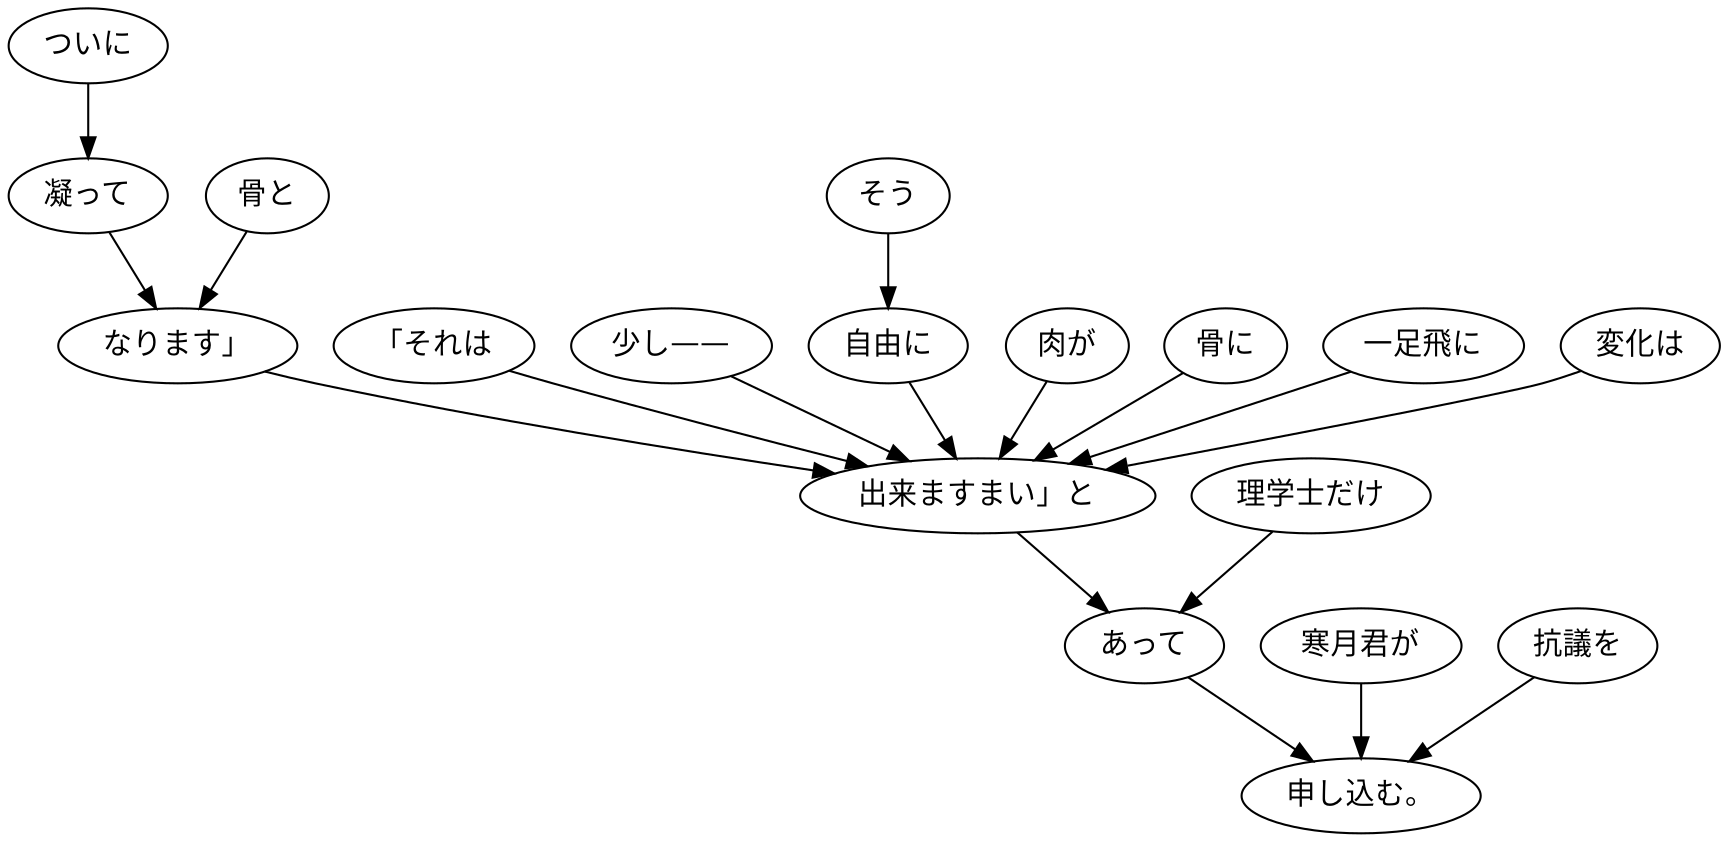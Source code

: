 digraph graph1976 {
	node0 [label="ついに"];
	node1 [label="凝って"];
	node2 [label="骨と"];
	node3 [label="なります」"];
	node4 [label="「それは"];
	node5 [label="少し——"];
	node6 [label="そう"];
	node7 [label="自由に"];
	node8 [label="肉が"];
	node9 [label="骨に"];
	node10 [label="一足飛に"];
	node11 [label="変化は"];
	node12 [label="出来ますまい」と"];
	node13 [label="理学士だけ"];
	node14 [label="あって"];
	node15 [label="寒月君が"];
	node16 [label="抗議を"];
	node17 [label="申し込む。"];
	node0 -> node1;
	node1 -> node3;
	node2 -> node3;
	node3 -> node12;
	node4 -> node12;
	node5 -> node12;
	node6 -> node7;
	node7 -> node12;
	node8 -> node12;
	node9 -> node12;
	node10 -> node12;
	node11 -> node12;
	node12 -> node14;
	node13 -> node14;
	node14 -> node17;
	node15 -> node17;
	node16 -> node17;
}
